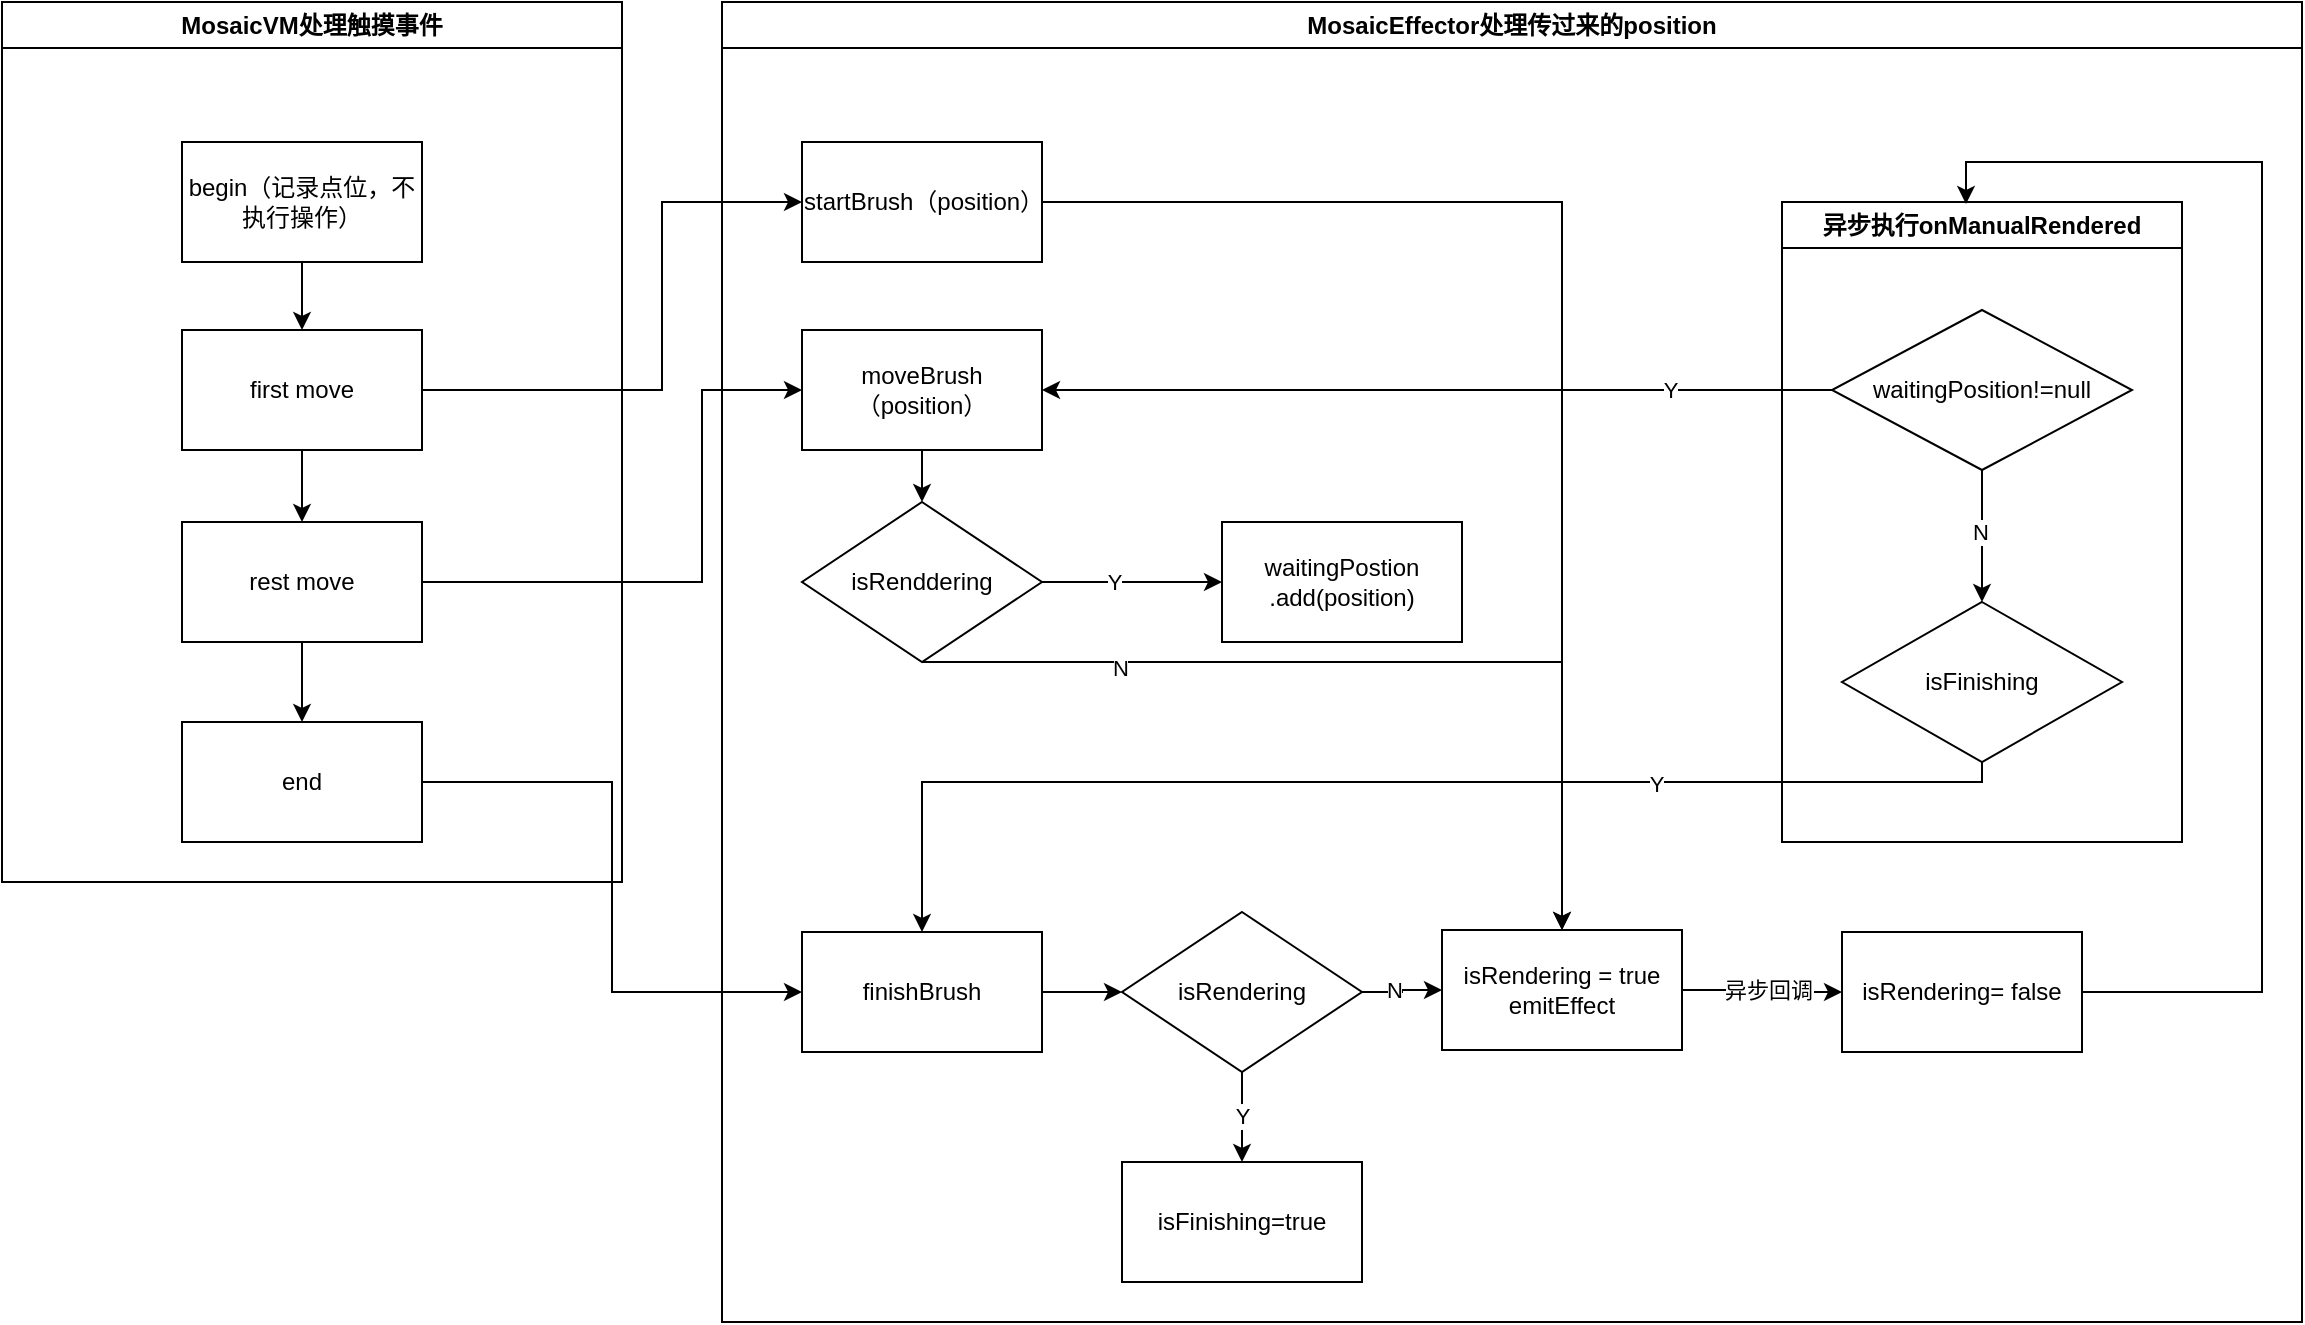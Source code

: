 <mxfile version="24.7.4">
  <diagram name="第 1 页" id="ATw3hDvYNbNPjMNtmApz">
    <mxGraphModel dx="1434" dy="746" grid="1" gridSize="10" guides="1" tooltips="1" connect="1" arrows="1" fold="1" page="1" pageScale="1" pageWidth="827" pageHeight="1169" math="0" shadow="0">
      <root>
        <mxCell id="0" />
        <mxCell id="1" parent="0" />
        <mxCell id="5A-mQ7iHTfJwWFWPuH88-11" value="MosaicVM处理触摸事件" style="swimlane;whiteSpace=wrap;html=1;" vertex="1" parent="1">
          <mxGeometry x="300" y="120" width="310" height="440" as="geometry" />
        </mxCell>
        <mxCell id="5A-mQ7iHTfJwWFWPuH88-12" value="" style="edgeStyle=orthogonalEdgeStyle;rounded=0;orthogonalLoop=1;jettySize=auto;html=1;" edge="1" parent="5A-mQ7iHTfJwWFWPuH88-11" source="5A-mQ7iHTfJwWFWPuH88-13" target="5A-mQ7iHTfJwWFWPuH88-15">
          <mxGeometry relative="1" as="geometry" />
        </mxCell>
        <mxCell id="5A-mQ7iHTfJwWFWPuH88-13" value="begin（记录点位，不执行操作）" style="whiteSpace=wrap;html=1;" vertex="1" parent="5A-mQ7iHTfJwWFWPuH88-11">
          <mxGeometry x="90" y="70" width="120" height="60" as="geometry" />
        </mxCell>
        <mxCell id="5A-mQ7iHTfJwWFWPuH88-14" value="" style="edgeStyle=orthogonalEdgeStyle;rounded=0;orthogonalLoop=1;jettySize=auto;html=1;" edge="1" parent="5A-mQ7iHTfJwWFWPuH88-11" source="5A-mQ7iHTfJwWFWPuH88-15" target="5A-mQ7iHTfJwWFWPuH88-17">
          <mxGeometry relative="1" as="geometry" />
        </mxCell>
        <mxCell id="5A-mQ7iHTfJwWFWPuH88-15" value="first move" style="whiteSpace=wrap;html=1;" vertex="1" parent="5A-mQ7iHTfJwWFWPuH88-11">
          <mxGeometry x="90" y="164" width="120" height="60" as="geometry" />
        </mxCell>
        <mxCell id="5A-mQ7iHTfJwWFWPuH88-16" value="" style="edgeStyle=orthogonalEdgeStyle;rounded=0;orthogonalLoop=1;jettySize=auto;html=1;" edge="1" parent="5A-mQ7iHTfJwWFWPuH88-11" source="5A-mQ7iHTfJwWFWPuH88-17" target="5A-mQ7iHTfJwWFWPuH88-18">
          <mxGeometry relative="1" as="geometry" />
        </mxCell>
        <mxCell id="5A-mQ7iHTfJwWFWPuH88-17" value="rest move" style="whiteSpace=wrap;html=1;" vertex="1" parent="5A-mQ7iHTfJwWFWPuH88-11">
          <mxGeometry x="90" y="260" width="120" height="60" as="geometry" />
        </mxCell>
        <mxCell id="5A-mQ7iHTfJwWFWPuH88-18" value="end" style="whiteSpace=wrap;html=1;" vertex="1" parent="5A-mQ7iHTfJwWFWPuH88-11">
          <mxGeometry x="90" y="360" width="120" height="60" as="geometry" />
        </mxCell>
        <mxCell id="5A-mQ7iHTfJwWFWPuH88-19" value="MosaicEffector处理&lt;span style=&quot;background-color: initial;&quot;&gt;传过来的position&lt;/span&gt;" style="swimlane;whiteSpace=wrap;html=1;" vertex="1" parent="1">
          <mxGeometry x="660" y="120" width="790" height="660" as="geometry" />
        </mxCell>
        <mxCell id="5A-mQ7iHTfJwWFWPuH88-20" value="startBrush（position）" style="rounded=0;whiteSpace=wrap;html=1;" vertex="1" parent="5A-mQ7iHTfJwWFWPuH88-19">
          <mxGeometry x="40" y="70" width="120" height="60" as="geometry" />
        </mxCell>
        <mxCell id="5A-mQ7iHTfJwWFWPuH88-21" value="moveBrush（position）" style="rounded=0;whiteSpace=wrap;html=1;" vertex="1" parent="5A-mQ7iHTfJwWFWPuH88-19">
          <mxGeometry x="40" y="164" width="120" height="60" as="geometry" />
        </mxCell>
        <mxCell id="5A-mQ7iHTfJwWFWPuH88-30" style="edgeStyle=orthogonalEdgeStyle;rounded=0;orthogonalLoop=1;jettySize=auto;html=1;exitX=1;exitY=0.5;exitDx=0;exitDy=0;entryX=0;entryY=0.5;entryDx=0;entryDy=0;" edge="1" parent="5A-mQ7iHTfJwWFWPuH88-19" source="5A-mQ7iHTfJwWFWPuH88-22" target="5A-mQ7iHTfJwWFWPuH88-24">
          <mxGeometry relative="1" as="geometry" />
        </mxCell>
        <mxCell id="5A-mQ7iHTfJwWFWPuH88-22" value="finishBrush" style="rounded=0;whiteSpace=wrap;html=1;" vertex="1" parent="5A-mQ7iHTfJwWFWPuH88-19">
          <mxGeometry x="40" y="465" width="120" height="60" as="geometry" />
        </mxCell>
        <mxCell id="5A-mQ7iHTfJwWFWPuH88-45" value="" style="edgeStyle=orthogonalEdgeStyle;rounded=0;orthogonalLoop=1;jettySize=auto;html=1;" edge="1" parent="5A-mQ7iHTfJwWFWPuH88-19" source="5A-mQ7iHTfJwWFWPuH88-23" target="5A-mQ7iHTfJwWFWPuH88-44">
          <mxGeometry relative="1" as="geometry" />
        </mxCell>
        <mxCell id="5A-mQ7iHTfJwWFWPuH88-47" value="Y" style="edgeLabel;html=1;align=center;verticalAlign=middle;resizable=0;points=[];" vertex="1" connectable="0" parent="5A-mQ7iHTfJwWFWPuH88-45">
          <mxGeometry x="-0.2" relative="1" as="geometry">
            <mxPoint as="offset" />
          </mxGeometry>
        </mxCell>
        <mxCell id="5A-mQ7iHTfJwWFWPuH88-23" value="isRenddering" style="rhombus;whiteSpace=wrap;html=1;" vertex="1" parent="5A-mQ7iHTfJwWFWPuH88-19">
          <mxGeometry x="40" y="250" width="120" height="80" as="geometry" />
        </mxCell>
        <mxCell id="5A-mQ7iHTfJwWFWPuH88-24" value="isRendering" style="rhombus;whiteSpace=wrap;html=1;" vertex="1" parent="5A-mQ7iHTfJwWFWPuH88-19">
          <mxGeometry x="200" y="455" width="120" height="80" as="geometry" />
        </mxCell>
        <mxCell id="5A-mQ7iHTfJwWFWPuH88-27" value="" style="endArrow=classic;html=1;rounded=0;exitX=0.5;exitY=1;exitDx=0;exitDy=0;entryX=0.5;entryY=0;entryDx=0;entryDy=0;" edge="1" parent="5A-mQ7iHTfJwWFWPuH88-19" source="5A-mQ7iHTfJwWFWPuH88-21" target="5A-mQ7iHTfJwWFWPuH88-23">
          <mxGeometry width="50" height="50" relative="1" as="geometry">
            <mxPoint x="-270" y="290" as="sourcePoint" />
            <mxPoint x="-220" y="240" as="targetPoint" />
          </mxGeometry>
        </mxCell>
        <mxCell id="5A-mQ7iHTfJwWFWPuH88-44" value="waitingPostion&lt;div&gt;.add(position&lt;span style=&quot;background-color: initial;&quot;&gt;)&lt;/span&gt;&lt;/div&gt;" style="whiteSpace=wrap;html=1;" vertex="1" parent="5A-mQ7iHTfJwWFWPuH88-19">
          <mxGeometry x="250" y="260" width="120" height="60" as="geometry" />
        </mxCell>
        <mxCell id="5A-mQ7iHTfJwWFWPuH88-51" value="异步执行onManualRendered" style="swimlane;whiteSpace=wrap;html=1;" vertex="1" parent="5A-mQ7iHTfJwWFWPuH88-19">
          <mxGeometry x="530" y="100" width="200" height="320" as="geometry" />
        </mxCell>
        <mxCell id="5A-mQ7iHTfJwWFWPuH88-26" value="isFinishing" style="rhombus;whiteSpace=wrap;html=1;" vertex="1" parent="5A-mQ7iHTfJwWFWPuH88-51">
          <mxGeometry x="30" y="200" width="140" height="80" as="geometry" />
        </mxCell>
        <mxCell id="5A-mQ7iHTfJwWFWPuH88-53" style="edgeStyle=orthogonalEdgeStyle;rounded=0;orthogonalLoop=1;jettySize=auto;html=1;exitX=0.5;exitY=1;exitDx=0;exitDy=0;entryX=0.5;entryY=0;entryDx=0;entryDy=0;" edge="1" parent="5A-mQ7iHTfJwWFWPuH88-51" source="5A-mQ7iHTfJwWFWPuH88-52" target="5A-mQ7iHTfJwWFWPuH88-26">
          <mxGeometry relative="1" as="geometry" />
        </mxCell>
        <mxCell id="5A-mQ7iHTfJwWFWPuH88-54" value="N" style="edgeLabel;html=1;align=center;verticalAlign=middle;resizable=0;points=[];" vertex="1" connectable="0" parent="5A-mQ7iHTfJwWFWPuH88-53">
          <mxGeometry x="-0.067" y="-1" relative="1" as="geometry">
            <mxPoint as="offset" />
          </mxGeometry>
        </mxCell>
        <mxCell id="5A-mQ7iHTfJwWFWPuH88-52" value="waitingPosition!=null" style="rhombus;whiteSpace=wrap;html=1;" vertex="1" parent="5A-mQ7iHTfJwWFWPuH88-51">
          <mxGeometry x="25" y="54" width="150" height="80" as="geometry" />
        </mxCell>
        <mxCell id="5A-mQ7iHTfJwWFWPuH88-55" style="edgeStyle=orthogonalEdgeStyle;rounded=0;orthogonalLoop=1;jettySize=auto;html=1;exitX=0;exitY=0.5;exitDx=0;exitDy=0;entryX=1;entryY=0.5;entryDx=0;entryDy=0;" edge="1" parent="5A-mQ7iHTfJwWFWPuH88-19" source="5A-mQ7iHTfJwWFWPuH88-52" target="5A-mQ7iHTfJwWFWPuH88-21">
          <mxGeometry relative="1" as="geometry" />
        </mxCell>
        <mxCell id="5A-mQ7iHTfJwWFWPuH88-56" value="Y" style="edgeLabel;html=1;align=center;verticalAlign=middle;resizable=0;points=[];" vertex="1" connectable="0" parent="5A-mQ7iHTfJwWFWPuH88-55">
          <mxGeometry x="-0.591" relative="1" as="geometry">
            <mxPoint as="offset" />
          </mxGeometry>
        </mxCell>
        <mxCell id="5A-mQ7iHTfJwWFWPuH88-57" style="edgeStyle=orthogonalEdgeStyle;rounded=0;orthogonalLoop=1;jettySize=auto;html=1;exitX=0.5;exitY=1;exitDx=0;exitDy=0;" edge="1" parent="5A-mQ7iHTfJwWFWPuH88-19" source="5A-mQ7iHTfJwWFWPuH88-26" target="5A-mQ7iHTfJwWFWPuH88-22">
          <mxGeometry relative="1" as="geometry">
            <Array as="points">
              <mxPoint x="630" y="390" />
              <mxPoint x="100" y="390" />
            </Array>
          </mxGeometry>
        </mxCell>
        <mxCell id="5A-mQ7iHTfJwWFWPuH88-58" value="Y" style="edgeLabel;html=1;align=center;verticalAlign=middle;resizable=0;points=[];" vertex="1" connectable="0" parent="5A-mQ7iHTfJwWFWPuH88-57">
          <mxGeometry x="-0.432" y="1" relative="1" as="geometry">
            <mxPoint x="1" as="offset" />
          </mxGeometry>
        </mxCell>
        <mxCell id="5A-mQ7iHTfJwWFWPuH88-64" value="isRendering= false" style="whiteSpace=wrap;html=1;" vertex="1" parent="5A-mQ7iHTfJwWFWPuH88-19">
          <mxGeometry x="560" y="465" width="120" height="60" as="geometry" />
        </mxCell>
        <mxCell id="5A-mQ7iHTfJwWFWPuH88-67" style="edgeStyle=orthogonalEdgeStyle;rounded=0;orthogonalLoop=1;jettySize=auto;html=1;exitX=1;exitY=0.5;exitDx=0;exitDy=0;entryX=0.46;entryY=0.003;entryDx=0;entryDy=0;entryPerimeter=0;" edge="1" parent="5A-mQ7iHTfJwWFWPuH88-19" source="5A-mQ7iHTfJwWFWPuH88-64" target="5A-mQ7iHTfJwWFWPuH88-51">
          <mxGeometry relative="1" as="geometry">
            <Array as="points">
              <mxPoint x="770" y="495" />
              <mxPoint x="770" y="80" />
              <mxPoint x="622" y="80" />
            </Array>
          </mxGeometry>
        </mxCell>
        <mxCell id="5A-mQ7iHTfJwWFWPuH88-34" value="isFinishing=true" style="whiteSpace=wrap;html=1;" vertex="1" parent="1">
          <mxGeometry x="860" y="700" width="120" height="60" as="geometry" />
        </mxCell>
        <mxCell id="5A-mQ7iHTfJwWFWPuH88-35" value="" style="edgeStyle=orthogonalEdgeStyle;rounded=0;orthogonalLoop=1;jettySize=auto;html=1;" edge="1" parent="1" source="5A-mQ7iHTfJwWFWPuH88-24" target="5A-mQ7iHTfJwWFWPuH88-34">
          <mxGeometry relative="1" as="geometry">
            <Array as="points">
              <mxPoint x="920" y="680" />
              <mxPoint x="920" y="680" />
            </Array>
          </mxGeometry>
        </mxCell>
        <mxCell id="5A-mQ7iHTfJwWFWPuH88-61" value="Y" style="edgeLabel;html=1;align=center;verticalAlign=middle;resizable=0;points=[];" vertex="1" connectable="0" parent="5A-mQ7iHTfJwWFWPuH88-35">
          <mxGeometry x="-0.022" relative="1" as="geometry">
            <mxPoint as="offset" />
          </mxGeometry>
        </mxCell>
        <mxCell id="5A-mQ7iHTfJwWFWPuH88-65" style="edgeStyle=orthogonalEdgeStyle;rounded=0;orthogonalLoop=1;jettySize=auto;html=1;exitX=1;exitY=0.5;exitDx=0;exitDy=0;entryX=0;entryY=0.5;entryDx=0;entryDy=0;" edge="1" parent="1" source="5A-mQ7iHTfJwWFWPuH88-36" target="5A-mQ7iHTfJwWFWPuH88-64">
          <mxGeometry relative="1" as="geometry" />
        </mxCell>
        <mxCell id="5A-mQ7iHTfJwWFWPuH88-66" value="异步回调" style="edgeLabel;html=1;align=center;verticalAlign=middle;resizable=0;points=[];" vertex="1" connectable="0" parent="5A-mQ7iHTfJwWFWPuH88-65">
          <mxGeometry x="0.086" y="1" relative="1" as="geometry">
            <mxPoint as="offset" />
          </mxGeometry>
        </mxCell>
        <mxCell id="5A-mQ7iHTfJwWFWPuH88-36" value="isRendering = true&lt;div&gt;emitEffect&lt;/div&gt;" style="whiteSpace=wrap;html=1;" vertex="1" parent="1">
          <mxGeometry x="1020" y="584" width="120" height="60" as="geometry" />
        </mxCell>
        <mxCell id="5A-mQ7iHTfJwWFWPuH88-37" value="" style="edgeStyle=orthogonalEdgeStyle;rounded=0;orthogonalLoop=1;jettySize=auto;html=1;" edge="1" parent="1" source="5A-mQ7iHTfJwWFWPuH88-24" target="5A-mQ7iHTfJwWFWPuH88-36">
          <mxGeometry relative="1" as="geometry" />
        </mxCell>
        <mxCell id="5A-mQ7iHTfJwWFWPuH88-62" value="N" style="edgeLabel;html=1;align=center;verticalAlign=middle;resizable=0;points=[];" vertex="1" connectable="0" parent="5A-mQ7iHTfJwWFWPuH88-37">
          <mxGeometry x="-0.25" y="1" relative="1" as="geometry">
            <mxPoint as="offset" />
          </mxGeometry>
        </mxCell>
        <mxCell id="5A-mQ7iHTfJwWFWPuH88-39" style="edgeStyle=orthogonalEdgeStyle;rounded=0;orthogonalLoop=1;jettySize=auto;html=1;exitX=1;exitY=0.5;exitDx=0;exitDy=0;entryX=0;entryY=0.5;entryDx=0;entryDy=0;" edge="1" parent="1" source="5A-mQ7iHTfJwWFWPuH88-15" target="5A-mQ7iHTfJwWFWPuH88-20">
          <mxGeometry relative="1" as="geometry">
            <Array as="points">
              <mxPoint x="630" y="314" />
              <mxPoint x="630" y="220" />
            </Array>
          </mxGeometry>
        </mxCell>
        <mxCell id="5A-mQ7iHTfJwWFWPuH88-40" style="edgeStyle=orthogonalEdgeStyle;rounded=0;orthogonalLoop=1;jettySize=auto;html=1;exitX=1;exitY=0.5;exitDx=0;exitDy=0;entryX=0;entryY=0.5;entryDx=0;entryDy=0;" edge="1" parent="1" source="5A-mQ7iHTfJwWFWPuH88-17" target="5A-mQ7iHTfJwWFWPuH88-21">
          <mxGeometry relative="1" as="geometry">
            <Array as="points">
              <mxPoint x="650" y="410" />
              <mxPoint x="650" y="314" />
            </Array>
          </mxGeometry>
        </mxCell>
        <mxCell id="5A-mQ7iHTfJwWFWPuH88-42" style="edgeStyle=orthogonalEdgeStyle;rounded=0;orthogonalLoop=1;jettySize=auto;html=1;exitX=1;exitY=0.5;exitDx=0;exitDy=0;entryX=0.5;entryY=0;entryDx=0;entryDy=0;" edge="1" parent="1" source="5A-mQ7iHTfJwWFWPuH88-20" target="5A-mQ7iHTfJwWFWPuH88-36">
          <mxGeometry relative="1" as="geometry" />
        </mxCell>
        <mxCell id="5A-mQ7iHTfJwWFWPuH88-46" style="edgeStyle=orthogonalEdgeStyle;rounded=0;orthogonalLoop=1;jettySize=auto;html=1;exitX=0.5;exitY=1;exitDx=0;exitDy=0;entryX=0.5;entryY=0;entryDx=0;entryDy=0;" edge="1" parent="1" source="5A-mQ7iHTfJwWFWPuH88-23" target="5A-mQ7iHTfJwWFWPuH88-36">
          <mxGeometry relative="1" as="geometry">
            <Array as="points">
              <mxPoint x="1080" y="450" />
            </Array>
          </mxGeometry>
        </mxCell>
        <mxCell id="5A-mQ7iHTfJwWFWPuH88-48" value="N" style="edgeLabel;html=1;align=center;verticalAlign=middle;resizable=0;points=[];" vertex="1" connectable="0" parent="5A-mQ7iHTfJwWFWPuH88-46">
          <mxGeometry x="-0.565" y="-3" relative="1" as="geometry">
            <mxPoint as="offset" />
          </mxGeometry>
        </mxCell>
        <mxCell id="5A-mQ7iHTfJwWFWPuH88-49" style="edgeStyle=orthogonalEdgeStyle;rounded=0;orthogonalLoop=1;jettySize=auto;html=1;exitX=1;exitY=0.5;exitDx=0;exitDy=0;entryX=0;entryY=0.5;entryDx=0;entryDy=0;" edge="1" parent="1" source="5A-mQ7iHTfJwWFWPuH88-18" target="5A-mQ7iHTfJwWFWPuH88-22">
          <mxGeometry relative="1" as="geometry" />
        </mxCell>
      </root>
    </mxGraphModel>
  </diagram>
</mxfile>
